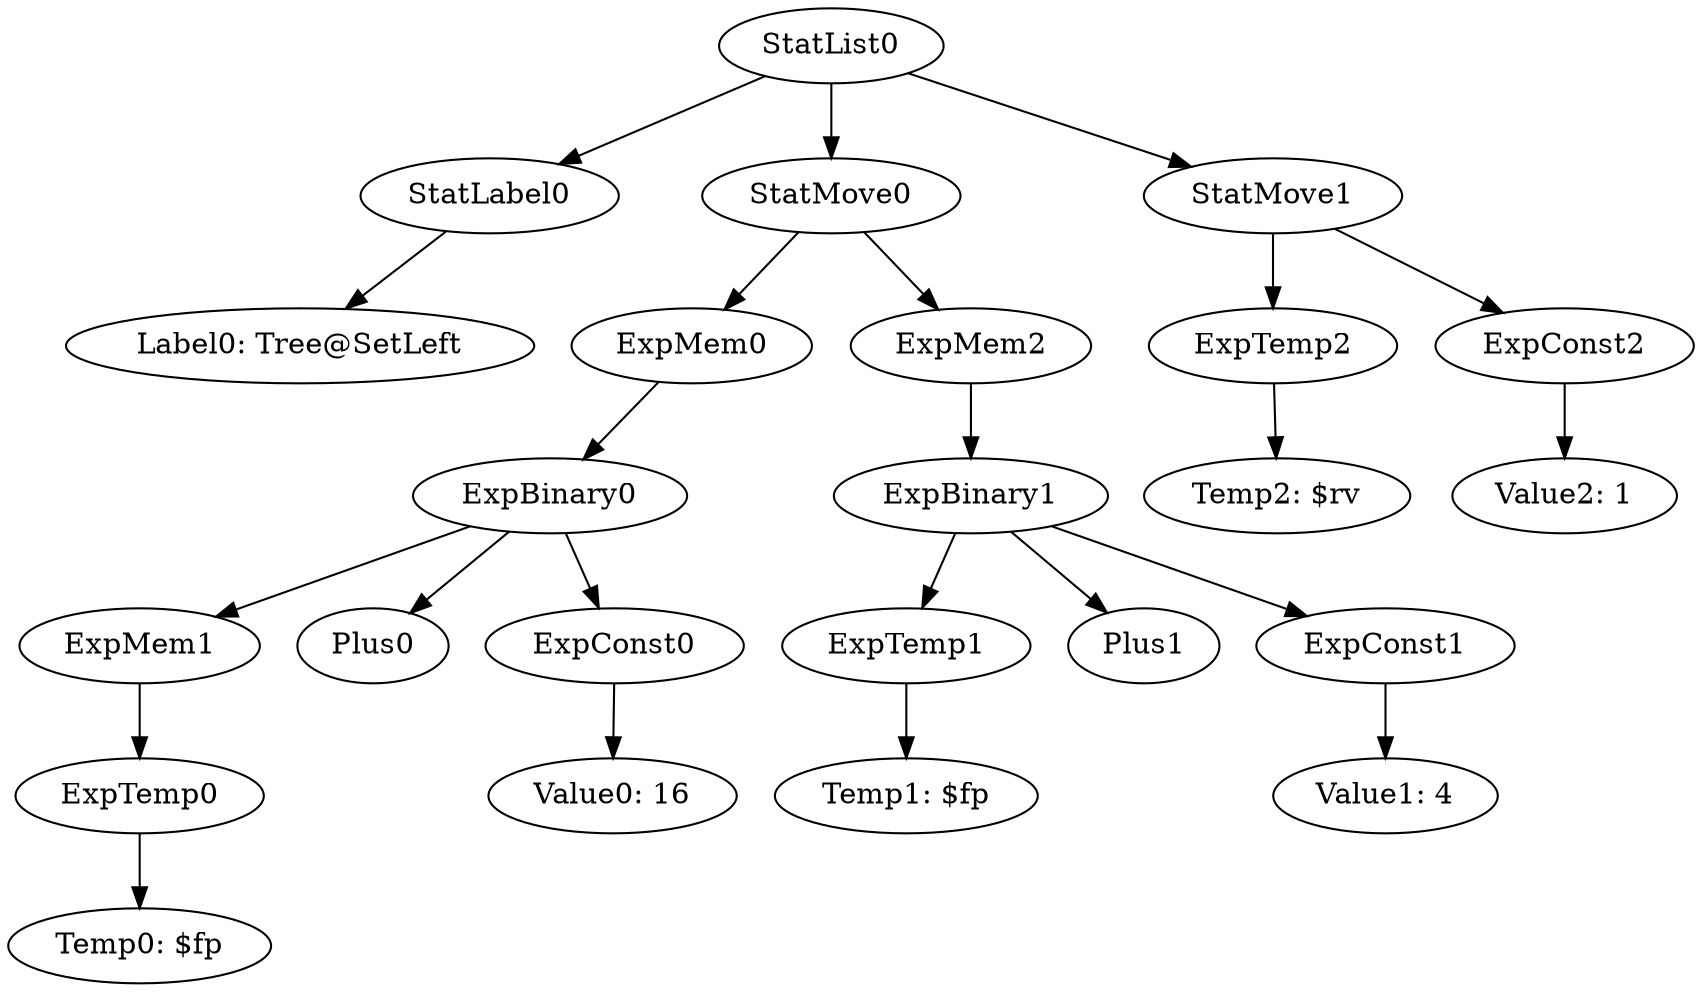 digraph {
	ordering = out;
	ExpConst2 -> "Value2: 1";
	ExpTemp2 -> "Temp2: $rv";
	StatMove1 -> ExpTemp2;
	StatMove1 -> ExpConst2;
	ExpConst1 -> "Value1: 4";
	ExpMem2 -> ExpBinary1;
	ExpTemp0 -> "Temp0: $fp";
	StatList0 -> StatLabel0;
	StatList0 -> StatMove0;
	StatList0 -> StatMove1;
	StatLabel0 -> "Label0: Tree@SetLeft";
	ExpMem1 -> ExpTemp0;
	ExpConst0 -> "Value0: 16";
	ExpBinary0 -> ExpMem1;
	ExpBinary0 -> Plus0;
	ExpBinary0 -> ExpConst0;
	StatMove0 -> ExpMem0;
	StatMove0 -> ExpMem2;
	ExpTemp1 -> "Temp1: $fp";
	ExpMem0 -> ExpBinary0;
	ExpBinary1 -> ExpTemp1;
	ExpBinary1 -> Plus1;
	ExpBinary1 -> ExpConst1;
}

